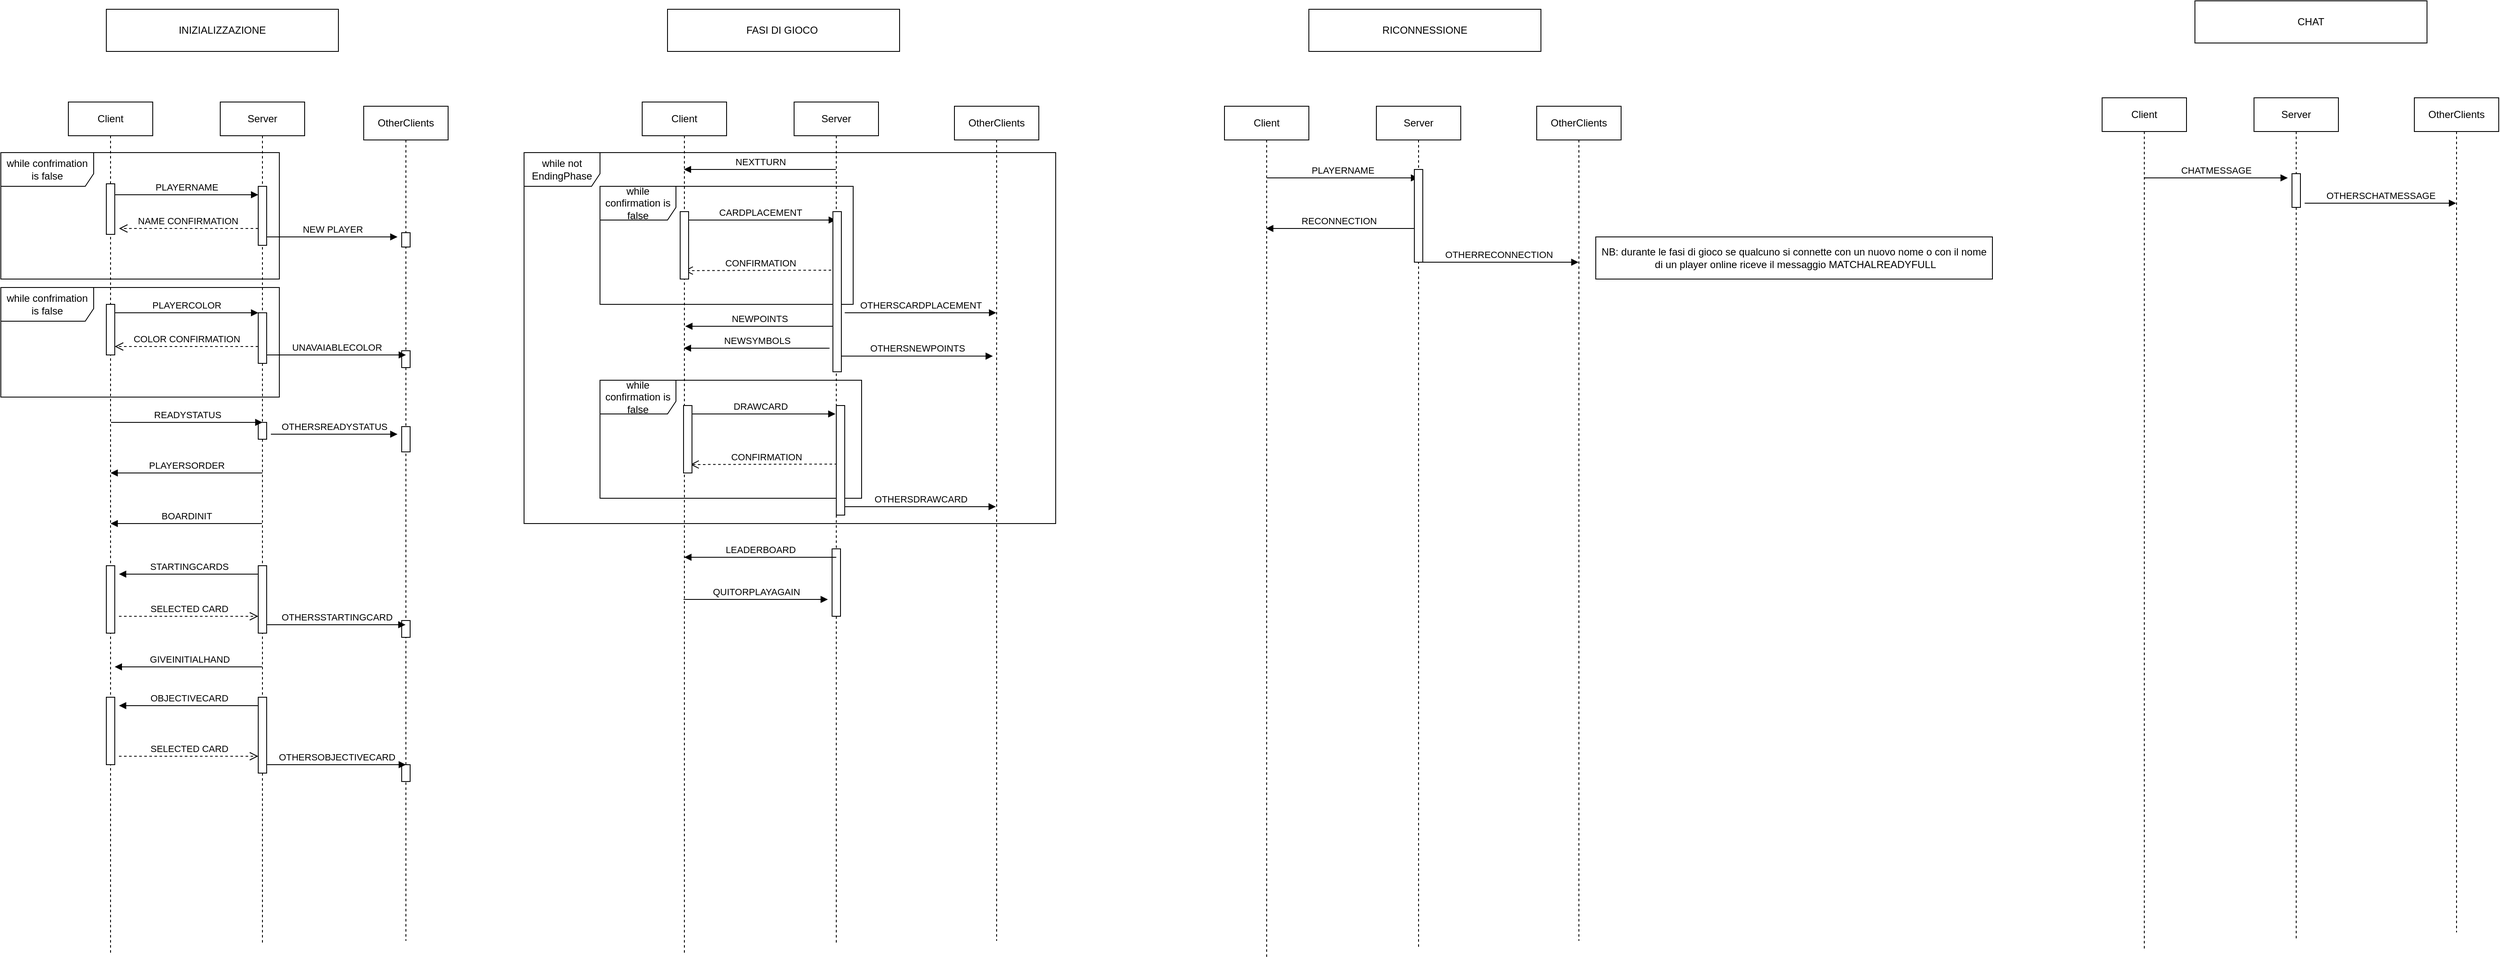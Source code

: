 <mxfile version="24.2.7" type="github">
  <diagram name="Page-1" id="2YBvvXClWsGukQMizWep">
    <mxGraphModel dx="1636" dy="959" grid="1" gridSize="10" guides="1" tooltips="1" connect="1" arrows="1" fold="1" page="0" pageScale="1" pageWidth="850" pageHeight="1100" math="0" shadow="0">
      <root>
        <mxCell id="0" />
        <mxCell id="1" parent="0" />
        <mxCell id="aM9ryv3xv72pqoxQDRHE-1" value="Client" style="shape=umlLifeline;perimeter=lifelinePerimeter;whiteSpace=wrap;html=1;container=0;dropTarget=0;collapsible=0;recursiveResize=0;outlineConnect=0;portConstraint=eastwest;newEdgeStyle={&quot;edgeStyle&quot;:&quot;elbowEdgeStyle&quot;,&quot;elbow&quot;:&quot;vertical&quot;,&quot;curved&quot;:0,&quot;rounded&quot;:0};" parent="1" vertex="1">
          <mxGeometry x="40" y="10" width="100" height="1010" as="geometry" />
        </mxCell>
        <mxCell id="aM9ryv3xv72pqoxQDRHE-2" value="" style="html=1;points=[];perimeter=orthogonalPerimeter;outlineConnect=0;targetShapes=umlLifeline;portConstraint=eastwest;newEdgeStyle={&quot;edgeStyle&quot;:&quot;elbowEdgeStyle&quot;,&quot;elbow&quot;:&quot;vertical&quot;,&quot;curved&quot;:0,&quot;rounded&quot;:0};" parent="aM9ryv3xv72pqoxQDRHE-1" vertex="1">
          <mxGeometry x="45" y="97" width="10" height="60" as="geometry" />
        </mxCell>
        <mxCell id="TzS1LCkyJQZkEgtBNQex-35" value="" style="html=1;points=[[0,0,0,0,5],[0,1,0,0,-5],[1,0,0,0,5],[1,1,0,0,-5]];perimeter=orthogonalPerimeter;outlineConnect=0;targetShapes=umlLifeline;portConstraint=eastwest;newEdgeStyle={&quot;curved&quot;:0,&quot;rounded&quot;:0};" parent="aM9ryv3xv72pqoxQDRHE-1" vertex="1">
          <mxGeometry x="45" y="550" width="10" height="80" as="geometry" />
        </mxCell>
        <mxCell id="aM9ryv3xv72pqoxQDRHE-5" value="Server" style="shape=umlLifeline;perimeter=lifelinePerimeter;whiteSpace=wrap;html=1;container=0;dropTarget=0;collapsible=0;recursiveResize=0;outlineConnect=0;portConstraint=eastwest;newEdgeStyle={&quot;edgeStyle&quot;:&quot;elbowEdgeStyle&quot;,&quot;elbow&quot;:&quot;vertical&quot;,&quot;curved&quot;:0,&quot;rounded&quot;:0};" parent="1" vertex="1">
          <mxGeometry x="220" y="10" width="100" height="1000" as="geometry" />
        </mxCell>
        <mxCell id="aM9ryv3xv72pqoxQDRHE-6" value="" style="html=1;points=[];perimeter=orthogonalPerimeter;outlineConnect=0;targetShapes=umlLifeline;portConstraint=eastwest;newEdgeStyle={&quot;edgeStyle&quot;:&quot;elbowEdgeStyle&quot;,&quot;elbow&quot;:&quot;vertical&quot;,&quot;curved&quot;:0,&quot;rounded&quot;:0};" parent="aM9ryv3xv72pqoxQDRHE-5" vertex="1">
          <mxGeometry x="45" y="100" width="10" height="70" as="geometry" />
        </mxCell>
        <mxCell id="TzS1LCkyJQZkEgtBNQex-30" value="" style="html=1;points=[[0,0,0,0,5],[0,1,0,0,-5],[1,0,0,0,5],[1,1,0,0,-5]];perimeter=orthogonalPerimeter;outlineConnect=0;targetShapes=umlLifeline;portConstraint=eastwest;newEdgeStyle={&quot;curved&quot;:0,&quot;rounded&quot;:0};" parent="aM9ryv3xv72pqoxQDRHE-5" vertex="1">
          <mxGeometry x="45" y="550" width="10" height="80" as="geometry" />
        </mxCell>
        <mxCell id="TzS1LCkyJQZkEgtBNQex-49" value="" style="html=1;points=[[0,0,0,0,5],[0,1,0,0,-5],[1,0,0,0,5],[1,1,0,0,-5]];perimeter=orthogonalPerimeter;outlineConnect=0;targetShapes=umlLifeline;portConstraint=eastwest;newEdgeStyle={&quot;curved&quot;:0,&quot;rounded&quot;:0};" parent="aM9ryv3xv72pqoxQDRHE-5" vertex="1">
          <mxGeometry x="45" y="380" width="10" height="20" as="geometry" />
        </mxCell>
        <mxCell id="aM9ryv3xv72pqoxQDRHE-7" value="PLAYERNAME" style="html=1;verticalAlign=bottom;endArrow=block;edgeStyle=elbowEdgeStyle;elbow=vertical;curved=0;rounded=0;" parent="1" source="aM9ryv3xv72pqoxQDRHE-2" target="aM9ryv3xv72pqoxQDRHE-6" edge="1">
          <mxGeometry relative="1" as="geometry">
            <mxPoint x="195" y="130" as="sourcePoint" />
            <Array as="points">
              <mxPoint x="180" y="120" />
            </Array>
          </mxGeometry>
        </mxCell>
        <mxCell id="aM9ryv3xv72pqoxQDRHE-8" value="NAME CONFIRMATION&amp;nbsp;" style="html=1;verticalAlign=bottom;endArrow=open;dashed=1;endSize=8;edgeStyle=elbowEdgeStyle;elbow=vertical;curved=0;rounded=0;" parent="1" source="aM9ryv3xv72pqoxQDRHE-6" edge="1">
          <mxGeometry relative="1" as="geometry">
            <mxPoint x="100" y="160" as="targetPoint" />
            <Array as="points">
              <mxPoint x="180" y="160" />
            </Array>
          </mxGeometry>
        </mxCell>
        <mxCell id="TzS1LCkyJQZkEgtBNQex-1" value="while confrimation is false" style="shape=umlFrame;whiteSpace=wrap;html=1;pointerEvents=0;width=110;height=40;" parent="1" vertex="1">
          <mxGeometry x="-40" y="70" width="330" height="150" as="geometry" />
        </mxCell>
        <mxCell id="TzS1LCkyJQZkEgtBNQex-18" value="" style="html=1;points=[];perimeter=orthogonalPerimeter;outlineConnect=0;targetShapes=umlLifeline;portConstraint=eastwest;newEdgeStyle={&quot;edgeStyle&quot;:&quot;elbowEdgeStyle&quot;,&quot;elbow&quot;:&quot;vertical&quot;,&quot;curved&quot;:0,&quot;rounded&quot;:0};" parent="1" vertex="1">
          <mxGeometry x="85" y="250" width="10" height="60" as="geometry" />
        </mxCell>
        <mxCell id="TzS1LCkyJQZkEgtBNQex-19" value="" style="html=1;points=[];perimeter=orthogonalPerimeter;outlineConnect=0;targetShapes=umlLifeline;portConstraint=eastwest;newEdgeStyle={&quot;edgeStyle&quot;:&quot;elbowEdgeStyle&quot;,&quot;elbow&quot;:&quot;vertical&quot;,&quot;curved&quot;:0,&quot;rounded&quot;:0};" parent="1" vertex="1">
          <mxGeometry x="265" y="260" width="10" height="60" as="geometry" />
        </mxCell>
        <mxCell id="TzS1LCkyJQZkEgtBNQex-20" value="PLAYERCOLOR" style="html=1;verticalAlign=bottom;endArrow=block;edgeStyle=elbowEdgeStyle;elbow=horizontal;curved=0;rounded=0;" parent="1" source="TzS1LCkyJQZkEgtBNQex-18" target="TzS1LCkyJQZkEgtBNQex-19" edge="1">
          <mxGeometry relative="1" as="geometry">
            <mxPoint x="195" y="270" as="sourcePoint" />
            <Array as="points">
              <mxPoint x="180" y="260" />
            </Array>
          </mxGeometry>
        </mxCell>
        <mxCell id="TzS1LCkyJQZkEgtBNQex-21" value="COLOR CONFIRMATION" style="html=1;verticalAlign=bottom;endArrow=open;dashed=1;endSize=8;edgeStyle=elbowEdgeStyle;elbow=vertical;curved=0;rounded=0;" parent="1" source="TzS1LCkyJQZkEgtBNQex-19" target="TzS1LCkyJQZkEgtBNQex-18" edge="1">
          <mxGeometry relative="1" as="geometry">
            <mxPoint x="195" y="345" as="targetPoint" />
            <Array as="points">
              <mxPoint x="180" y="300" />
            </Array>
          </mxGeometry>
        </mxCell>
        <mxCell id="TzS1LCkyJQZkEgtBNQex-22" value="while confrimation is false" style="shape=umlFrame;whiteSpace=wrap;html=1;pointerEvents=0;width=110;height=40;" parent="1" vertex="1">
          <mxGeometry x="-40" y="230" width="330" height="130" as="geometry" />
        </mxCell>
        <mxCell id="TzS1LCkyJQZkEgtBNQex-27" value="READYSTATUS" style="html=1;verticalAlign=bottom;endArrow=block;curved=0;rounded=0;" parent="1" edge="1">
          <mxGeometry width="80" relative="1" as="geometry">
            <mxPoint x="90.5" y="390" as="sourcePoint" />
            <mxPoint x="270" y="390" as="targetPoint" />
          </mxGeometry>
        </mxCell>
        <mxCell id="TzS1LCkyJQZkEgtBNQex-28" value="PLAYERSORDER" style="html=1;verticalAlign=bottom;endArrow=block;curved=0;rounded=0;" parent="1" target="aM9ryv3xv72pqoxQDRHE-1" edge="1">
          <mxGeometry width="80" relative="1" as="geometry">
            <mxPoint x="270" y="450" as="sourcePoint" />
            <mxPoint x="95" y="450" as="targetPoint" />
          </mxGeometry>
        </mxCell>
        <mxCell id="TzS1LCkyJQZkEgtBNQex-29" value="BOARDINIT" style="html=1;verticalAlign=bottom;endArrow=block;curved=0;rounded=0;" parent="1" source="aM9ryv3xv72pqoxQDRHE-5" edge="1">
          <mxGeometry width="80" relative="1" as="geometry">
            <mxPoint x="95" y="510.32" as="sourcePoint" />
            <mxPoint x="90" y="510" as="targetPoint" />
            <Array as="points">
              <mxPoint x="225" y="510" />
            </Array>
          </mxGeometry>
        </mxCell>
        <mxCell id="TzS1LCkyJQZkEgtBNQex-31" value="STARTINGCARDS" style="html=1;verticalAlign=bottom;endArrow=block;curved=0;rounded=0;" parent="1" edge="1">
          <mxGeometry width="80" relative="1" as="geometry">
            <mxPoint x="265" y="570" as="sourcePoint" />
            <mxPoint x="100" y="570" as="targetPoint" />
          </mxGeometry>
        </mxCell>
        <mxCell id="TzS1LCkyJQZkEgtBNQex-33" value="SELECTED CARD" style="html=1;verticalAlign=bottom;endArrow=open;dashed=1;endSize=8;curved=0;rounded=0;" parent="1" edge="1">
          <mxGeometry relative="1" as="geometry">
            <mxPoint x="100" y="620" as="sourcePoint" />
            <mxPoint x="265" y="620.0" as="targetPoint" />
          </mxGeometry>
        </mxCell>
        <mxCell id="TzS1LCkyJQZkEgtBNQex-42" value="OtherClients" style="shape=umlLifeline;perimeter=lifelinePerimeter;whiteSpace=wrap;html=1;container=0;dropTarget=0;collapsible=0;recursiveResize=0;outlineConnect=0;portConstraint=eastwest;newEdgeStyle={&quot;edgeStyle&quot;:&quot;elbowEdgeStyle&quot;,&quot;elbow&quot;:&quot;vertical&quot;,&quot;curved&quot;:0,&quot;rounded&quot;:0};" parent="1" vertex="1">
          <mxGeometry x="390" y="15" width="100" height="990" as="geometry" />
        </mxCell>
        <mxCell id="TzS1LCkyJQZkEgtBNQex-43" value="" style="html=1;points=[];perimeter=orthogonalPerimeter;outlineConnect=0;targetShapes=umlLifeline;portConstraint=eastwest;newEdgeStyle={&quot;edgeStyle&quot;:&quot;elbowEdgeStyle&quot;,&quot;elbow&quot;:&quot;vertical&quot;,&quot;curved&quot;:0,&quot;rounded&quot;:0};" parent="TzS1LCkyJQZkEgtBNQex-42" vertex="1">
          <mxGeometry x="45" y="150" width="10" height="17" as="geometry" />
        </mxCell>
        <mxCell id="TzS1LCkyJQZkEgtBNQex-44" value="" style="html=1;points=[[0,0,0,0,5],[0,1,0,0,-5],[1,0,0,0,5],[1,1,0,0,-5]];perimeter=orthogonalPerimeter;outlineConnect=0;targetShapes=umlLifeline;portConstraint=eastwest;newEdgeStyle={&quot;curved&quot;:0,&quot;rounded&quot;:0};" parent="TzS1LCkyJQZkEgtBNQex-42" vertex="1">
          <mxGeometry x="45" y="610" width="10" height="20" as="geometry" />
        </mxCell>
        <mxCell id="TzS1LCkyJQZkEgtBNQex-47" value="" style="html=1;points=[[0,0,0,0,5],[0,1,0,0,-5],[1,0,0,0,5],[1,1,0,0,-5]];perimeter=orthogonalPerimeter;outlineConnect=0;targetShapes=umlLifeline;portConstraint=eastwest;newEdgeStyle={&quot;curved&quot;:0,&quot;rounded&quot;:0};" parent="TzS1LCkyJQZkEgtBNQex-42" vertex="1">
          <mxGeometry x="45" y="290" width="10" height="20" as="geometry" />
        </mxCell>
        <mxCell id="TzS1LCkyJQZkEgtBNQex-50" value="" style="html=1;points=[[0,0,0,0,5],[0,1,0,0,-5],[1,0,0,0,5],[1,1,0,0,-5]];perimeter=orthogonalPerimeter;outlineConnect=0;targetShapes=umlLifeline;portConstraint=eastwest;newEdgeStyle={&quot;curved&quot;:0,&quot;rounded&quot;:0};" parent="TzS1LCkyJQZkEgtBNQex-42" vertex="1">
          <mxGeometry x="45" y="380" width="10" height="30" as="geometry" />
        </mxCell>
        <mxCell id="TzS1LCkyJQZkEgtBNQex-45" value="NEW PLAYER" style="html=1;verticalAlign=bottom;endArrow=block;curved=0;rounded=0;" parent="1" edge="1">
          <mxGeometry width="80" relative="1" as="geometry">
            <mxPoint x="275" y="170" as="sourcePoint" />
            <mxPoint x="430" y="170" as="targetPoint" />
          </mxGeometry>
        </mxCell>
        <mxCell id="TzS1LCkyJQZkEgtBNQex-46" value="UNAVAIABLECOLOR" style="html=1;verticalAlign=bottom;endArrow=block;curved=0;rounded=0;" parent="1" edge="1">
          <mxGeometry width="80" relative="1" as="geometry">
            <mxPoint x="275" y="310" as="sourcePoint" />
            <mxPoint x="440" y="310" as="targetPoint" />
          </mxGeometry>
        </mxCell>
        <mxCell id="TzS1LCkyJQZkEgtBNQex-48" value="OTHERSREADYSTATUS" style="html=1;verticalAlign=bottom;endArrow=block;curved=0;rounded=0;" parent="1" edge="1">
          <mxGeometry width="80" relative="1" as="geometry">
            <mxPoint x="280" y="404" as="sourcePoint" />
            <mxPoint x="430" y="404" as="targetPoint" />
          </mxGeometry>
        </mxCell>
        <mxCell id="TzS1LCkyJQZkEgtBNQex-51" value="OTHERSSTARTINGCARD" style="html=1;verticalAlign=bottom;endArrow=block;curved=0;rounded=0;" parent="1" target="TzS1LCkyJQZkEgtBNQex-42" edge="1">
          <mxGeometry width="80" relative="1" as="geometry">
            <mxPoint x="275" y="630" as="sourcePoint" />
            <mxPoint x="355" y="630" as="targetPoint" />
          </mxGeometry>
        </mxCell>
        <mxCell id="TzS1LCkyJQZkEgtBNQex-55" value="" style="html=1;points=[[0,0,0,0,5],[0,1,0,0,-5],[1,0,0,0,5],[1,1,0,0,-5]];perimeter=orthogonalPerimeter;outlineConnect=0;targetShapes=umlLifeline;portConstraint=eastwest;newEdgeStyle={&quot;curved&quot;:0,&quot;rounded&quot;:0};" parent="1" vertex="1">
          <mxGeometry x="85" y="716" width="10" height="80" as="geometry" />
        </mxCell>
        <mxCell id="TzS1LCkyJQZkEgtBNQex-56" value="" style="html=1;points=[[0,0,0,0,5],[0,1,0,0,-5],[1,0,0,0,5],[1,1,0,0,-5]];perimeter=orthogonalPerimeter;outlineConnect=0;targetShapes=umlLifeline;portConstraint=eastwest;newEdgeStyle={&quot;curved&quot;:0,&quot;rounded&quot;:0};" parent="1" vertex="1">
          <mxGeometry x="265" y="716" width="10" height="90" as="geometry" />
        </mxCell>
        <mxCell id="TzS1LCkyJQZkEgtBNQex-57" value="OBJECTIVECARD" style="html=1;verticalAlign=bottom;endArrow=block;curved=0;rounded=0;" parent="1" edge="1">
          <mxGeometry width="80" relative="1" as="geometry">
            <mxPoint x="265" y="726" as="sourcePoint" />
            <mxPoint x="100" y="726" as="targetPoint" />
          </mxGeometry>
        </mxCell>
        <mxCell id="TzS1LCkyJQZkEgtBNQex-58" value="SELECTED CARD" style="html=1;verticalAlign=bottom;endArrow=open;dashed=1;endSize=8;curved=0;rounded=0;" parent="1" edge="1">
          <mxGeometry relative="1" as="geometry">
            <mxPoint x="100" y="786" as="sourcePoint" />
            <mxPoint x="265" y="786.0" as="targetPoint" />
          </mxGeometry>
        </mxCell>
        <mxCell id="TzS1LCkyJQZkEgtBNQex-59" value="" style="html=1;points=[[0,0,0,0,5],[0,1,0,0,-5],[1,0,0,0,5],[1,1,0,0,-5]];perimeter=orthogonalPerimeter;outlineConnect=0;targetShapes=umlLifeline;portConstraint=eastwest;newEdgeStyle={&quot;curved&quot;:0,&quot;rounded&quot;:0};" parent="1" vertex="1">
          <mxGeometry x="435" y="796" width="10" height="20" as="geometry" />
        </mxCell>
        <mxCell id="TzS1LCkyJQZkEgtBNQex-60" value="OTHERSOBJECTIVECARD" style="html=1;verticalAlign=bottom;endArrow=block;curved=0;rounded=0;" parent="1" edge="1">
          <mxGeometry width="80" relative="1" as="geometry">
            <mxPoint x="275" y="796" as="sourcePoint" />
            <mxPoint x="440" y="796" as="targetPoint" />
          </mxGeometry>
        </mxCell>
        <mxCell id="TzS1LCkyJQZkEgtBNQex-61" value="&amp;nbsp;GIVEINITIALHAND" style="html=1;verticalAlign=bottom;endArrow=block;curved=0;rounded=0;" parent="1" source="aM9ryv3xv72pqoxQDRHE-5" edge="1">
          <mxGeometry width="80" relative="1" as="geometry">
            <mxPoint x="260" y="680" as="sourcePoint" />
            <mxPoint x="94.947" y="680.0" as="targetPoint" />
          </mxGeometry>
        </mxCell>
        <mxCell id="TzS1LCkyJQZkEgtBNQex-79" value="Client" style="shape=umlLifeline;perimeter=lifelinePerimeter;whiteSpace=wrap;html=1;container=0;dropTarget=0;collapsible=0;recursiveResize=0;outlineConnect=0;portConstraint=eastwest;newEdgeStyle={&quot;edgeStyle&quot;:&quot;elbowEdgeStyle&quot;,&quot;elbow&quot;:&quot;vertical&quot;,&quot;curved&quot;:0,&quot;rounded&quot;:0};" parent="1" vertex="1">
          <mxGeometry x="720" y="10" width="100" height="1010" as="geometry" />
        </mxCell>
        <mxCell id="TzS1LCkyJQZkEgtBNQex-82" value="Server" style="shape=umlLifeline;perimeter=lifelinePerimeter;whiteSpace=wrap;html=1;container=0;dropTarget=0;collapsible=0;recursiveResize=0;outlineConnect=0;portConstraint=eastwest;newEdgeStyle={&quot;edgeStyle&quot;:&quot;elbowEdgeStyle&quot;,&quot;elbow&quot;:&quot;vertical&quot;,&quot;curved&quot;:0,&quot;rounded&quot;:0};" parent="1" vertex="1">
          <mxGeometry x="900" y="10" width="100" height="1000" as="geometry" />
        </mxCell>
        <mxCell id="TzS1LCkyJQZkEgtBNQex-153" value="" style="html=1;points=[[0,0,0,0,5],[0,1,0,0,-5],[1,0,0,0,5],[1,1,0,0,-5]];perimeter=orthogonalPerimeter;outlineConnect=0;targetShapes=umlLifeline;portConstraint=eastwest;newEdgeStyle={&quot;curved&quot;:0,&quot;rounded&quot;:0};" parent="TzS1LCkyJQZkEgtBNQex-82" vertex="1">
          <mxGeometry x="45" y="530" width="10" height="80" as="geometry" />
        </mxCell>
        <mxCell id="TzS1LCkyJQZkEgtBNQex-86" value="OtherClients" style="shape=umlLifeline;perimeter=lifelinePerimeter;whiteSpace=wrap;html=1;container=0;dropTarget=0;collapsible=0;recursiveResize=0;outlineConnect=0;portConstraint=eastwest;newEdgeStyle={&quot;edgeStyle&quot;:&quot;elbowEdgeStyle&quot;,&quot;elbow&quot;:&quot;vertical&quot;,&quot;curved&quot;:0,&quot;rounded&quot;:0};" parent="1" vertex="1">
          <mxGeometry x="1090" y="15" width="100" height="990" as="geometry" />
        </mxCell>
        <mxCell id="TzS1LCkyJQZkEgtBNQex-91" value="NEXTTURN" style="html=1;verticalAlign=bottom;endArrow=block;curved=0;rounded=0;" parent="1" edge="1">
          <mxGeometry width="80" relative="1" as="geometry">
            <mxPoint x="949.5" y="90" as="sourcePoint" />
            <mxPoint x="769.324" y="90" as="targetPoint" />
          </mxGeometry>
        </mxCell>
        <mxCell id="TzS1LCkyJQZkEgtBNQex-93" value="CARDPLACEMENT" style="html=1;verticalAlign=bottom;endArrow=block;curved=0;rounded=0;" parent="1" target="TzS1LCkyJQZkEgtBNQex-82" edge="1">
          <mxGeometry width="80" relative="1" as="geometry">
            <mxPoint x="770" y="150" as="sourcePoint" />
            <mxPoint x="850" y="150" as="targetPoint" />
          </mxGeometry>
        </mxCell>
        <mxCell id="TzS1LCkyJQZkEgtBNQex-94" value="while confirmation is false" style="shape=umlFrame;whiteSpace=wrap;html=1;pointerEvents=0;width=90;height=40;" parent="1" vertex="1">
          <mxGeometry x="670" y="110" width="300" height="140" as="geometry" />
        </mxCell>
        <mxCell id="TzS1LCkyJQZkEgtBNQex-95" value="CONFIRMATION" style="html=1;verticalAlign=bottom;endArrow=open;dashed=1;endSize=8;curved=0;rounded=0;" parent="1" edge="1">
          <mxGeometry relative="1" as="geometry">
            <mxPoint x="950" y="209.41" as="sourcePoint" />
            <mxPoint x="770" y="210" as="targetPoint" />
          </mxGeometry>
        </mxCell>
        <mxCell id="TzS1LCkyJQZkEgtBNQex-98" value="" style="html=1;points=[[0,0,0,0,5],[0,1,0,0,-5],[1,0,0,0,5],[1,1,0,0,-5]];perimeter=orthogonalPerimeter;outlineConnect=0;targetShapes=umlLifeline;portConstraint=eastwest;newEdgeStyle={&quot;curved&quot;:0,&quot;rounded&quot;:0};" parent="1" vertex="1">
          <mxGeometry x="946" y="140" width="10" height="190" as="geometry" />
        </mxCell>
        <mxCell id="TzS1LCkyJQZkEgtBNQex-99" value="" style="html=1;points=[[0,0,0,0,5],[0,1,0,0,-5],[1,0,0,0,5],[1,1,0,0,-5]];perimeter=orthogonalPerimeter;outlineConnect=0;targetShapes=umlLifeline;portConstraint=eastwest;newEdgeStyle={&quot;curved&quot;:0,&quot;rounded&quot;:0};" parent="1" vertex="1">
          <mxGeometry x="765" y="140" width="10" height="80" as="geometry" />
        </mxCell>
        <mxCell id="TzS1LCkyJQZkEgtBNQex-100" value="OTHERSCARDPLACEMENT" style="html=1;verticalAlign=bottom;endArrow=block;curved=0;rounded=0;" parent="1" target="TzS1LCkyJQZkEgtBNQex-86" edge="1">
          <mxGeometry width="80" relative="1" as="geometry">
            <mxPoint x="960" y="260" as="sourcePoint" />
            <mxPoint x="1129.5" y="260" as="targetPoint" />
          </mxGeometry>
        </mxCell>
        <mxCell id="TzS1LCkyJQZkEgtBNQex-107" value="DRAWCARD" style="html=1;verticalAlign=bottom;endArrow=block;curved=0;rounded=0;" parent="1" edge="1">
          <mxGeometry width="80" relative="1" as="geometry">
            <mxPoint x="770" y="380" as="sourcePoint" />
            <mxPoint x="949" y="380" as="targetPoint" />
          </mxGeometry>
        </mxCell>
        <mxCell id="TzS1LCkyJQZkEgtBNQex-108" value="while confirmation is false" style="shape=umlFrame;whiteSpace=wrap;html=1;pointerEvents=0;width=90;height=40;" parent="1" vertex="1">
          <mxGeometry x="670" y="340" width="310" height="140" as="geometry" />
        </mxCell>
        <mxCell id="TzS1LCkyJQZkEgtBNQex-109" value="CONFIRMATION" style="html=1;verticalAlign=bottom;endArrow=open;dashed=1;endSize=8;curved=0;rounded=0;" parent="1" edge="1">
          <mxGeometry relative="1" as="geometry">
            <mxPoint x="957" y="439.41" as="sourcePoint" />
            <mxPoint x="777" y="440" as="targetPoint" />
          </mxGeometry>
        </mxCell>
        <mxCell id="TzS1LCkyJQZkEgtBNQex-110" value="" style="html=1;points=[[0,0,0,0,5],[0,1,0,0,-5],[1,0,0,0,5],[1,1,0,0,-5]];perimeter=orthogonalPerimeter;outlineConnect=0;targetShapes=umlLifeline;portConstraint=eastwest;newEdgeStyle={&quot;curved&quot;:0,&quot;rounded&quot;:0};" parent="1" vertex="1">
          <mxGeometry x="950" y="370" width="10" height="130" as="geometry" />
        </mxCell>
        <mxCell id="TzS1LCkyJQZkEgtBNQex-111" value="" style="html=1;points=[[0,0,0,0,5],[0,1,0,0,-5],[1,0,0,0,5],[1,1,0,0,-5]];perimeter=orthogonalPerimeter;outlineConnect=0;targetShapes=umlLifeline;portConstraint=eastwest;newEdgeStyle={&quot;curved&quot;:0,&quot;rounded&quot;:0};" parent="1" vertex="1">
          <mxGeometry x="769" y="370" width="10" height="80" as="geometry" />
        </mxCell>
        <mxCell id="TzS1LCkyJQZkEgtBNQex-112" value="OTHERSDRAWCARD" style="html=1;verticalAlign=bottom;endArrow=block;curved=0;rounded=0;" parent="1" edge="1">
          <mxGeometry width="80" relative="1" as="geometry">
            <mxPoint x="960" y="490" as="sourcePoint" />
            <mxPoint x="1139" y="490" as="targetPoint" />
          </mxGeometry>
        </mxCell>
        <mxCell id="TzS1LCkyJQZkEgtBNQex-113" value="while not EndingPhase" style="shape=umlFrame;whiteSpace=wrap;html=1;pointerEvents=0;width=90;height=40;" parent="1" vertex="1">
          <mxGeometry x="580" y="70" width="630" height="440" as="geometry" />
        </mxCell>
        <mxCell id="TzS1LCkyJQZkEgtBNQex-117" value="OTHERSNEWPOINTS" style="html=1;verticalAlign=bottom;endArrow=block;curved=0;rounded=0;" parent="1" edge="1">
          <mxGeometry width="80" relative="1" as="geometry">
            <mxPoint x="956" y="311.41" as="sourcePoint" />
            <mxPoint x="1135.5" y="311.41" as="targetPoint" />
          </mxGeometry>
        </mxCell>
        <mxCell id="TzS1LCkyJQZkEgtBNQex-119" value="NEWPOINTS" style="html=1;verticalAlign=bottom;endArrow=block;curved=0;rounded=0;" parent="1" edge="1">
          <mxGeometry width="80" relative="1" as="geometry">
            <mxPoint x="946" y="276" as="sourcePoint" />
            <mxPoint x="771" y="276" as="targetPoint" />
          </mxGeometry>
        </mxCell>
        <mxCell id="TzS1LCkyJQZkEgtBNQex-126" value="NEWSYMBOLS" style="html=1;verticalAlign=bottom;endArrow=block;curved=0;rounded=0;" parent="1" edge="1">
          <mxGeometry width="80" relative="1" as="geometry">
            <mxPoint x="942" y="302" as="sourcePoint" />
            <mxPoint x="769.324" y="302" as="targetPoint" />
          </mxGeometry>
        </mxCell>
        <mxCell id="TzS1LCkyJQZkEgtBNQex-127" value="LEADERBOARD" style="html=1;verticalAlign=bottom;endArrow=block;curved=0;rounded=0;" parent="1" edge="1">
          <mxGeometry width="80" relative="1" as="geometry">
            <mxPoint x="950.0" y="550" as="sourcePoint" />
            <mxPoint x="769.824" y="550" as="targetPoint" />
          </mxGeometry>
        </mxCell>
        <mxCell id="TzS1LCkyJQZkEgtBNQex-128" value="QUITORPLAYAGAIN" style="html=1;verticalAlign=bottom;endArrow=block;curved=0;rounded=0;" parent="1" edge="1">
          <mxGeometry width="80" relative="1" as="geometry">
            <mxPoint x="769" y="600" as="sourcePoint" />
            <mxPoint x="940" y="600" as="targetPoint" />
          </mxGeometry>
        </mxCell>
        <mxCell id="TzS1LCkyJQZkEgtBNQex-129" value="Client" style="shape=umlLifeline;perimeter=lifelinePerimeter;whiteSpace=wrap;html=1;container=0;dropTarget=0;collapsible=0;recursiveResize=0;outlineConnect=0;portConstraint=eastwest;newEdgeStyle={&quot;edgeStyle&quot;:&quot;elbowEdgeStyle&quot;,&quot;elbow&quot;:&quot;vertical&quot;,&quot;curved&quot;:0,&quot;rounded&quot;:0};" parent="1" vertex="1">
          <mxGeometry x="1410" y="15" width="100" height="1010" as="geometry" />
        </mxCell>
        <mxCell id="TzS1LCkyJQZkEgtBNQex-130" value="Server" style="shape=umlLifeline;perimeter=lifelinePerimeter;whiteSpace=wrap;html=1;container=0;dropTarget=0;collapsible=0;recursiveResize=0;outlineConnect=0;portConstraint=eastwest;newEdgeStyle={&quot;edgeStyle&quot;:&quot;elbowEdgeStyle&quot;,&quot;elbow&quot;:&quot;vertical&quot;,&quot;curved&quot;:0,&quot;rounded&quot;:0};" parent="1" vertex="1">
          <mxGeometry x="1590" y="15" width="100" height="1000" as="geometry" />
        </mxCell>
        <mxCell id="TzS1LCkyJQZkEgtBNQex-131" value="OtherClients" style="shape=umlLifeline;perimeter=lifelinePerimeter;whiteSpace=wrap;html=1;container=0;dropTarget=0;collapsible=0;recursiveResize=0;outlineConnect=0;portConstraint=eastwest;newEdgeStyle={&quot;edgeStyle&quot;:&quot;elbowEdgeStyle&quot;,&quot;elbow&quot;:&quot;vertical&quot;,&quot;curved&quot;:0,&quot;rounded&quot;:0};" parent="1" vertex="1">
          <mxGeometry x="1780" y="15" width="100" height="990" as="geometry" />
        </mxCell>
        <mxCell id="TzS1LCkyJQZkEgtBNQex-132" value="PLAYERNAME" style="html=1;verticalAlign=bottom;endArrow=block;curved=0;rounded=0;" parent="1" target="TzS1LCkyJQZkEgtBNQex-130" edge="1">
          <mxGeometry width="80" relative="1" as="geometry">
            <mxPoint x="1460" y="100" as="sourcePoint" />
            <mxPoint x="1540" y="100" as="targetPoint" />
          </mxGeometry>
        </mxCell>
        <mxCell id="TzS1LCkyJQZkEgtBNQex-135" value="RECONNECTION&amp;nbsp;" style="html=1;verticalAlign=bottom;endArrow=block;curved=0;rounded=0;" parent="1" source="TzS1LCkyJQZkEgtBNQex-145" edge="1">
          <mxGeometry width="80" relative="1" as="geometry">
            <mxPoint x="1639.5" y="160" as="sourcePoint" />
            <mxPoint x="1459.324" y="160" as="targetPoint" />
            <Array as="points" />
          </mxGeometry>
        </mxCell>
        <mxCell id="TzS1LCkyJQZkEgtBNQex-136" value="OTHERRECONNECTION" style="html=1;verticalAlign=bottom;endArrow=block;curved=0;rounded=0;" parent="1" target="TzS1LCkyJQZkEgtBNQex-131" edge="1">
          <mxGeometry width="80" relative="1" as="geometry">
            <mxPoint x="1640" y="200" as="sourcePoint" />
            <mxPoint x="1720" y="200" as="targetPoint" />
          </mxGeometry>
        </mxCell>
        <mxCell id="TzS1LCkyJQZkEgtBNQex-139" value="Client" style="shape=umlLifeline;perimeter=lifelinePerimeter;whiteSpace=wrap;html=1;container=0;dropTarget=0;collapsible=0;recursiveResize=0;outlineConnect=0;portConstraint=eastwest;newEdgeStyle={&quot;edgeStyle&quot;:&quot;elbowEdgeStyle&quot;,&quot;elbow&quot;:&quot;vertical&quot;,&quot;curved&quot;:0,&quot;rounded&quot;:0};" parent="1" vertex="1">
          <mxGeometry x="2450" y="5" width="100" height="1010" as="geometry" />
        </mxCell>
        <mxCell id="TzS1LCkyJQZkEgtBNQex-140" value="Server" style="shape=umlLifeline;perimeter=lifelinePerimeter;whiteSpace=wrap;html=1;container=0;dropTarget=0;collapsible=0;recursiveResize=0;outlineConnect=0;portConstraint=eastwest;newEdgeStyle={&quot;edgeStyle&quot;:&quot;elbowEdgeStyle&quot;,&quot;elbow&quot;:&quot;vertical&quot;,&quot;curved&quot;:0,&quot;rounded&quot;:0};" parent="1" vertex="1">
          <mxGeometry x="2630" y="5" width="100" height="1000" as="geometry" />
        </mxCell>
        <mxCell id="TzS1LCkyJQZkEgtBNQex-152" value="" style="html=1;points=[[0,0,0,0,5],[0,1,0,0,-5],[1,0,0,0,5],[1,1,0,0,-5]];perimeter=orthogonalPerimeter;outlineConnect=0;targetShapes=umlLifeline;portConstraint=eastwest;newEdgeStyle={&quot;curved&quot;:0,&quot;rounded&quot;:0};" parent="TzS1LCkyJQZkEgtBNQex-140" vertex="1">
          <mxGeometry x="45" y="90" width="10" height="40" as="geometry" />
        </mxCell>
        <mxCell id="TzS1LCkyJQZkEgtBNQex-141" value="OtherClients" style="shape=umlLifeline;perimeter=lifelinePerimeter;whiteSpace=wrap;html=1;container=0;dropTarget=0;collapsible=0;recursiveResize=0;outlineConnect=0;portConstraint=eastwest;newEdgeStyle={&quot;edgeStyle&quot;:&quot;elbowEdgeStyle&quot;,&quot;elbow&quot;:&quot;vertical&quot;,&quot;curved&quot;:0,&quot;rounded&quot;:0};" parent="1" vertex="1">
          <mxGeometry x="2820" y="5" width="100" height="990" as="geometry" />
        </mxCell>
        <mxCell id="TzS1LCkyJQZkEgtBNQex-143" value="CHATMESSAGE" style="html=1;verticalAlign=bottom;endArrow=block;curved=0;rounded=0;" parent="1" edge="1">
          <mxGeometry width="80" relative="1" as="geometry">
            <mxPoint x="2500" y="100" as="sourcePoint" />
            <mxPoint x="2670" y="100" as="targetPoint" />
          </mxGeometry>
        </mxCell>
        <mxCell id="TzS1LCkyJQZkEgtBNQex-145" value="" style="html=1;points=[[0,0,0,0,5],[0,1,0,0,-5],[1,0,0,0,5],[1,1,0,0,-5]];perimeter=orthogonalPerimeter;outlineConnect=0;targetShapes=umlLifeline;portConstraint=eastwest;newEdgeStyle={&quot;curved&quot;:0,&quot;rounded&quot;:0};" parent="1" vertex="1">
          <mxGeometry x="1635" y="90" width="10" height="110" as="geometry" />
        </mxCell>
        <mxCell id="TzS1LCkyJQZkEgtBNQex-147" value="OTHERSCHATMESSAGE" style="html=1;verticalAlign=bottom;endArrow=block;curved=0;rounded=0;" parent="1" target="TzS1LCkyJQZkEgtBNQex-141" edge="1">
          <mxGeometry width="80" relative="1" as="geometry">
            <mxPoint x="2690" y="130" as="sourcePoint" />
            <mxPoint x="2760" y="130" as="targetPoint" />
          </mxGeometry>
        </mxCell>
        <mxCell id="TzS1LCkyJQZkEgtBNQex-148" value="INIZIALIZZAZIONE" style="html=1;whiteSpace=wrap;" parent="1" vertex="1">
          <mxGeometry x="85" y="-100" width="275" height="50" as="geometry" />
        </mxCell>
        <mxCell id="TzS1LCkyJQZkEgtBNQex-149" value="FASI DI GIOCO&amp;nbsp;" style="html=1;whiteSpace=wrap;" parent="1" vertex="1">
          <mxGeometry x="750" y="-100" width="275" height="50" as="geometry" />
        </mxCell>
        <mxCell id="TzS1LCkyJQZkEgtBNQex-150" value="RICONNESSIONE" style="html=1;whiteSpace=wrap;" parent="1" vertex="1">
          <mxGeometry x="1510" y="-100" width="275" height="50" as="geometry" />
        </mxCell>
        <mxCell id="TzS1LCkyJQZkEgtBNQex-151" value="CHAT" style="html=1;whiteSpace=wrap;" parent="1" vertex="1">
          <mxGeometry x="2560" y="-110" width="275" height="50" as="geometry" />
        </mxCell>
        <mxCell id="TzS1LCkyJQZkEgtBNQex-154" value="&lt;span style=&quot;text-wrap: nowrap;&quot;&gt;NB: durante le fasi di gioco se qualcuno si connette con&lt;/span&gt;&lt;span style=&quot;text-wrap: nowrap; background-color: initial;&quot;&gt;&amp;nbsp;un nuovo nome o con il nome&lt;/span&gt;&lt;div style=&quot;text-wrap: nowrap;&quot;&gt;&amp;nbsp;di un player online riceve il messaggio MATCHALREADYFULL&lt;/div&gt;" style="html=1;whiteSpace=wrap;" parent="1" vertex="1">
          <mxGeometry x="1850" y="170" width="470" height="50" as="geometry" />
        </mxCell>
      </root>
    </mxGraphModel>
  </diagram>
</mxfile>
